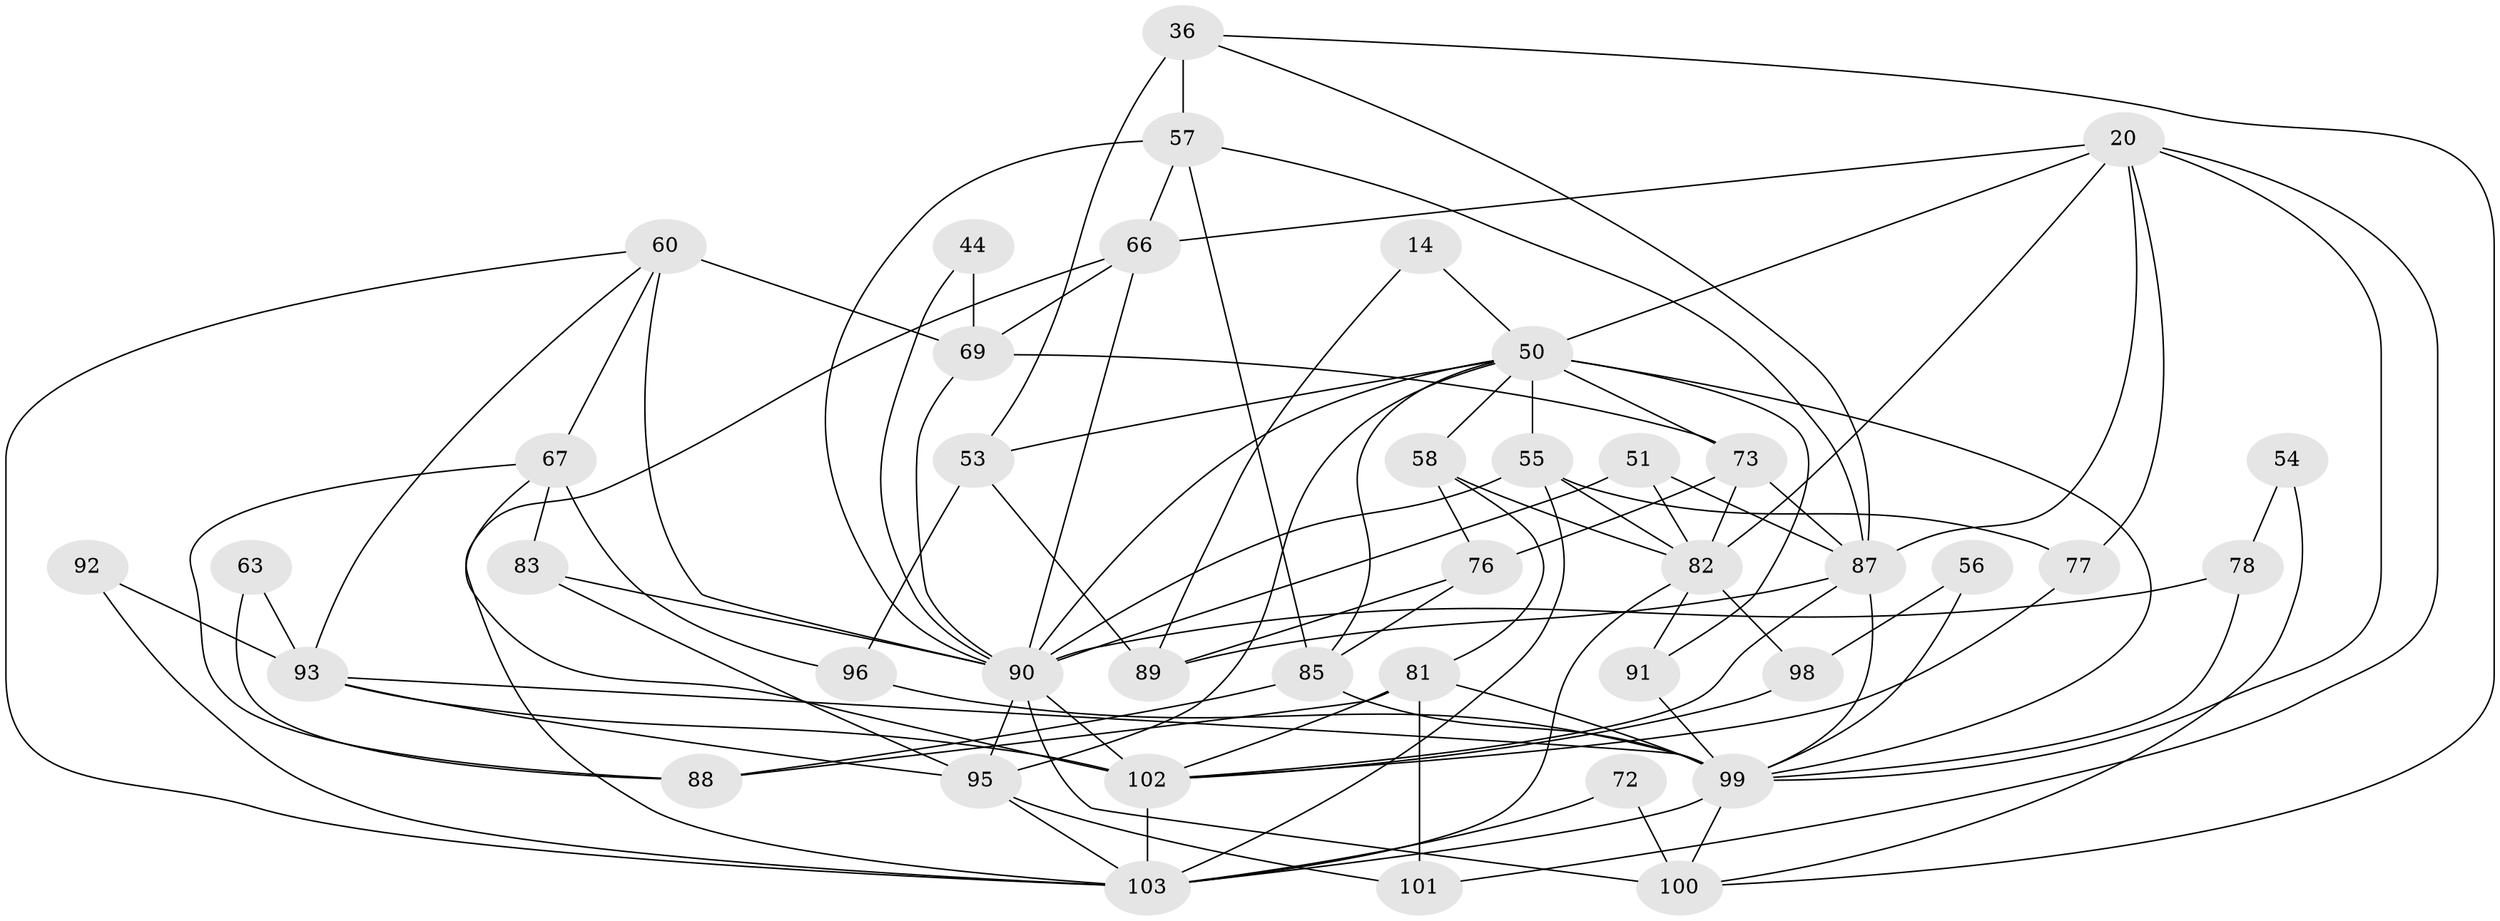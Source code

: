 // original degree distribution, {5: 0.13592233009708737, 3: 0.2815533980582524, 4: 0.3300970873786408, 2: 0.11650485436893204, 9: 0.019417475728155338, 7: 0.04854368932038835, 6: 0.06796116504854369}
// Generated by graph-tools (version 1.1) at 2025/53/03/04/25 21:53:42]
// undirected, 41 vertices, 100 edges
graph export_dot {
graph [start="1"]
  node [color=gray90,style=filled];
  14;
  20;
  36;
  44;
  50 [super="+23+37"];
  51;
  53;
  54;
  55;
  56;
  57 [super="+5"];
  58 [super="+47"];
  60 [super="+48"];
  63;
  66 [super="+65"];
  67 [super="+6"];
  69 [super="+31"];
  72;
  73 [super="+35"];
  76;
  77;
  78 [super="+45"];
  81;
  82 [super="+30+39"];
  83 [super="+10"];
  85 [super="+70"];
  87 [super="+79"];
  88;
  89;
  90 [super="+17+29+62+84"];
  91 [super="+61"];
  92 [super="+9"];
  93 [super="+22"];
  95 [super="+13+75"];
  96;
  98;
  99 [super="+26+94"];
  100 [super="+59"];
  101;
  102 [super="+97+86"];
  103 [super="+64+74"];
  14 -- 89;
  14 -- 50;
  20 -- 50 [weight=2];
  20 -- 77;
  20 -- 87;
  20 -- 101;
  20 -- 66;
  20 -- 82;
  20 -- 99 [weight=2];
  36 -- 53;
  36 -- 57 [weight=2];
  36 -- 100;
  36 -- 87;
  44 -- 69 [weight=2];
  44 -- 90;
  50 -- 55 [weight=3];
  50 -- 53;
  50 -- 73 [weight=3];
  50 -- 58 [weight=2];
  50 -- 95;
  50 -- 90 [weight=2];
  50 -- 91;
  50 -- 99;
  50 -- 85;
  51 -- 82;
  51 -- 90;
  51 -- 87;
  53 -- 96;
  53 -- 89;
  54 -- 78;
  54 -- 100;
  55 -- 77;
  55 -- 82;
  55 -- 103;
  55 -- 90;
  56 -- 98;
  56 -- 99;
  57 -- 66 [weight=2];
  57 -- 85;
  57 -- 90;
  57 -- 87;
  58 -- 81;
  58 -- 82;
  58 -- 76;
  60 -- 103;
  60 -- 69 [weight=2];
  60 -- 67 [weight=2];
  60 -- 93;
  60 -- 90 [weight=3];
  63 -- 88;
  63 -- 93;
  66 -- 69;
  66 -- 103;
  66 -- 90;
  67 -- 96;
  67 -- 88;
  67 -- 83;
  67 -- 102;
  69 -- 73 [weight=3];
  69 -- 90;
  72 -- 100;
  72 -- 103;
  73 -- 76;
  73 -- 82;
  73 -- 87;
  76 -- 89;
  76 -- 85;
  77 -- 102;
  78 -- 90 [weight=3];
  78 -- 99;
  81 -- 88;
  81 -- 101;
  81 -- 102;
  81 -- 99;
  82 -- 98;
  82 -- 91 [weight=2];
  82 -- 103;
  83 -- 95 [weight=3];
  83 -- 90;
  85 -- 99 [weight=2];
  85 -- 88;
  87 -- 99 [weight=3];
  87 -- 102 [weight=2];
  87 -- 89;
  90 -- 102 [weight=3];
  90 -- 100 [weight=3];
  90 -- 95;
  91 -- 99 [weight=2];
  92 -- 93;
  92 -- 103 [weight=3];
  93 -- 102;
  93 -- 95;
  93 -- 99 [weight=2];
  95 -- 101;
  95 -- 103 [weight=3];
  96 -- 99 [weight=2];
  98 -- 102;
  99 -- 103 [weight=3];
  99 -- 100 [weight=2];
  102 -- 103 [weight=3];
}
